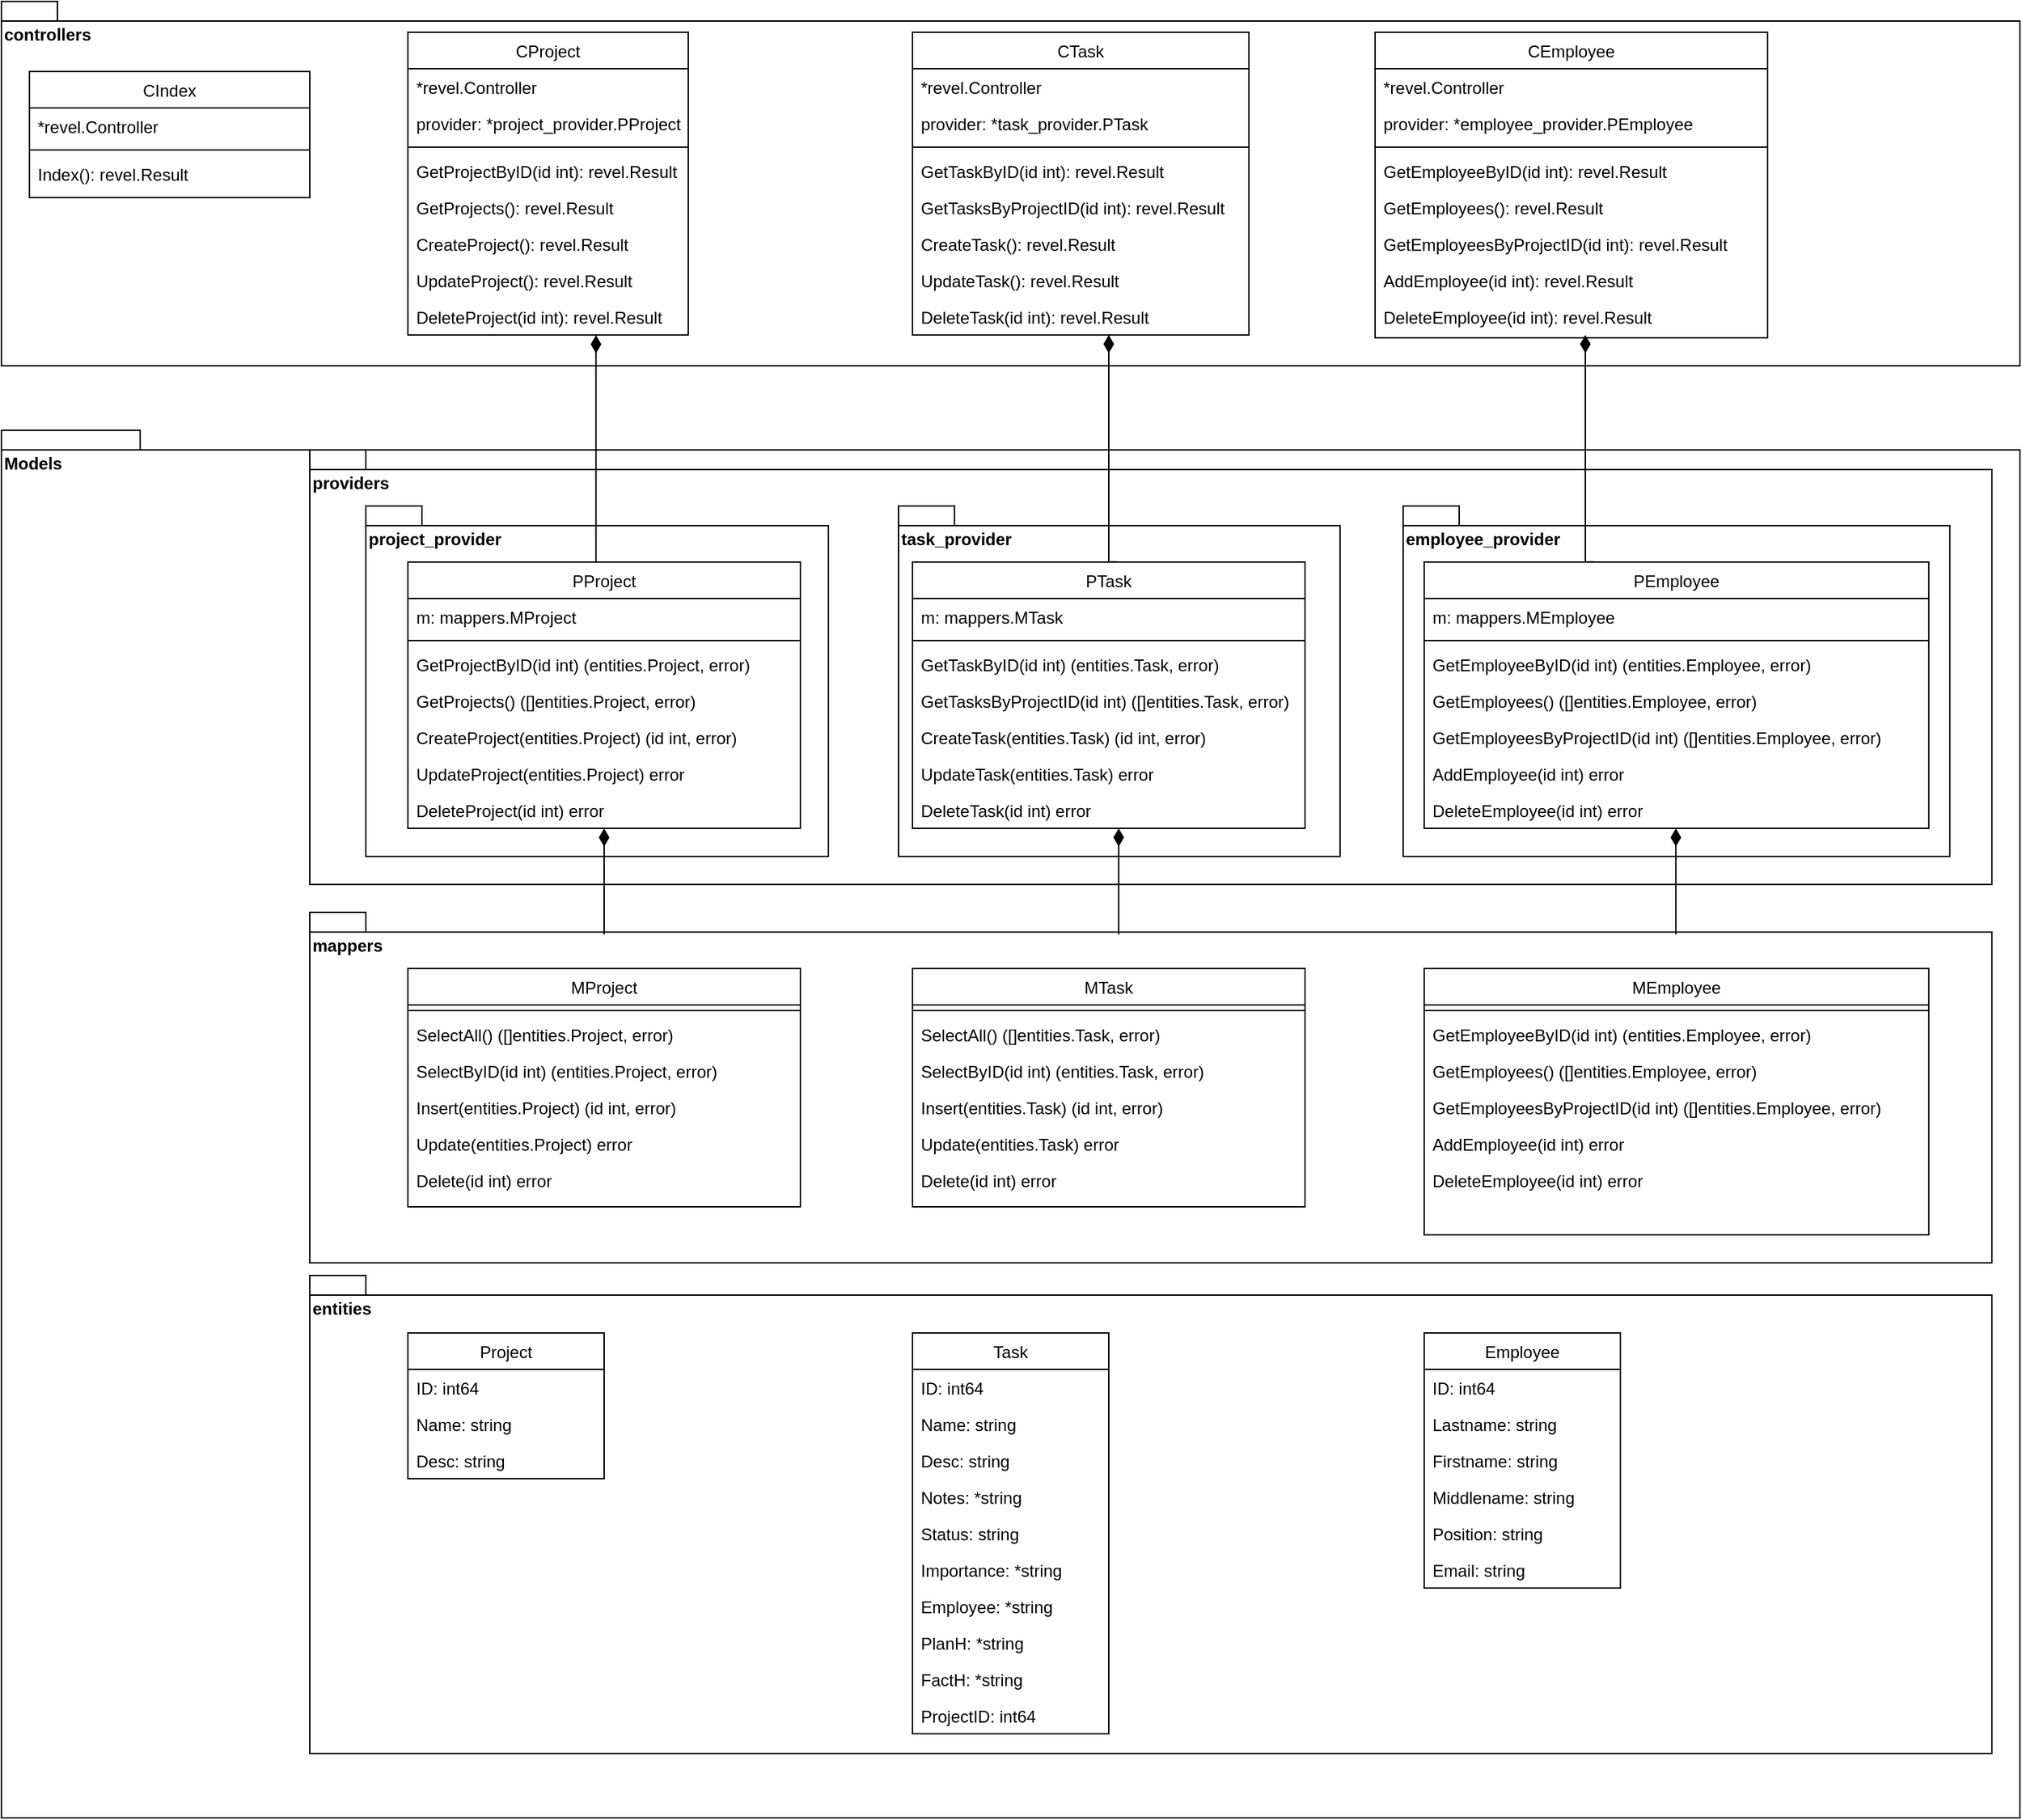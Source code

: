 <mxfile version="13.8.0" type="device"><diagram id="C5RBs43oDa-KdzZeNtuy" name="Page-1"><mxGraphModel dx="868" dy="433" grid="1" gridSize="10" guides="1" tooltips="1" connect="1" arrows="1" fold="1" page="1" pageScale="1" pageWidth="827" pageHeight="1169" math="0" shadow="0"><root><mxCell id="WIyWlLk6GJQsqaUBKTNV-0"/><mxCell id="WIyWlLk6GJQsqaUBKTNV-1" parent="WIyWlLk6GJQsqaUBKTNV-0"/><mxCell id="alrJa0wU3zKXJ4QqrcbM-101" value="&lt;span&gt;controllers&lt;/span&gt;" style="shape=folder;fontStyle=1;spacingTop=10;tabWidth=40;tabHeight=14;tabPosition=left;html=1;shadow=0;glass=0;fillColor=none;align=left;verticalAlign=top;" vertex="1" parent="WIyWlLk6GJQsqaUBKTNV-1"><mxGeometry x="20" y="10" width="1440" height="260" as="geometry"/></mxCell><mxCell id="alrJa0wU3zKXJ4QqrcbM-98" value="&lt;span&gt;employee_provider&lt;/span&gt;" style="shape=folder;fontStyle=1;spacingTop=10;tabWidth=40;tabHeight=14;tabPosition=left;html=1;shadow=0;glass=0;fillColor=none;align=left;verticalAlign=top;" vertex="1" parent="WIyWlLk6GJQsqaUBKTNV-1"><mxGeometry x="1020" y="370" width="390" height="250" as="geometry"/></mxCell><mxCell id="alrJa0wU3zKXJ4QqrcbM-19" value="CTask" style="swimlane;fontStyle=0;align=center;verticalAlign=top;childLayout=stackLayout;horizontal=1;startSize=26;horizontalStack=0;resizeParent=1;resizeLast=0;collapsible=1;marginBottom=0;rounded=0;shadow=0;strokeWidth=1;" vertex="1" parent="WIyWlLk6GJQsqaUBKTNV-1"><mxGeometry x="670" y="32" width="240" height="216" as="geometry"><mxRectangle x="230" y="140" width="160" height="26" as="alternateBounds"/></mxGeometry></mxCell><mxCell id="alrJa0wU3zKXJ4QqrcbM-20" value="*revel.Controller" style="text;strokeColor=none;fillColor=none;align=left;verticalAlign=top;spacingLeft=4;spacingRight=4;overflow=hidden;rotatable=0;points=[[0,0.5],[1,0.5]];portConstraint=eastwest;" vertex="1" parent="alrJa0wU3zKXJ4QqrcbM-19"><mxGeometry y="26" width="240" height="26" as="geometry"/></mxCell><mxCell id="alrJa0wU3zKXJ4QqrcbM-21" value="provider: *task_provider.PTask" style="text;strokeColor=none;fillColor=none;align=left;verticalAlign=top;spacingLeft=4;spacingRight=4;overflow=hidden;rotatable=0;points=[[0,0.5],[1,0.5]];portConstraint=eastwest;" vertex="1" parent="alrJa0wU3zKXJ4QqrcbM-19"><mxGeometry y="52" width="240" height="26" as="geometry"/></mxCell><mxCell id="alrJa0wU3zKXJ4QqrcbM-22" value="" style="line;html=1;strokeWidth=1;align=left;verticalAlign=middle;spacingTop=-1;spacingLeft=3;spacingRight=3;rotatable=0;labelPosition=right;points=[];portConstraint=eastwest;" vertex="1" parent="alrJa0wU3zKXJ4QqrcbM-19"><mxGeometry y="78" width="240" height="8" as="geometry"/></mxCell><mxCell id="alrJa0wU3zKXJ4QqrcbM-23" value="GetTaskByID(id int): revel.Result" style="text;strokeColor=none;fillColor=none;align=left;verticalAlign=top;spacingLeft=4;spacingRight=4;overflow=hidden;rotatable=0;points=[[0,0.5],[1,0.5]];portConstraint=eastwest;" vertex="1" parent="alrJa0wU3zKXJ4QqrcbM-19"><mxGeometry y="86" width="240" height="26" as="geometry"/></mxCell><mxCell id="alrJa0wU3zKXJ4QqrcbM-24" value="GetTasksByProjectID(id int): revel.Result" style="text;strokeColor=none;fillColor=none;align=left;verticalAlign=top;spacingLeft=4;spacingRight=4;overflow=hidden;rotatable=0;points=[[0,0.5],[1,0.5]];portConstraint=eastwest;" vertex="1" parent="alrJa0wU3zKXJ4QqrcbM-19"><mxGeometry y="112" width="240" height="26" as="geometry"/></mxCell><mxCell id="alrJa0wU3zKXJ4QqrcbM-25" value="CreateTask(): revel.Result" style="text;strokeColor=none;fillColor=none;align=left;verticalAlign=top;spacingLeft=4;spacingRight=4;overflow=hidden;rotatable=0;points=[[0,0.5],[1,0.5]];portConstraint=eastwest;" vertex="1" parent="alrJa0wU3zKXJ4QqrcbM-19"><mxGeometry y="138" width="240" height="26" as="geometry"/></mxCell><mxCell id="alrJa0wU3zKXJ4QqrcbM-26" value="UpdateTask(): revel.Result" style="text;strokeColor=none;fillColor=none;align=left;verticalAlign=top;spacingLeft=4;spacingRight=4;overflow=hidden;rotatable=0;points=[[0,0.5],[1,0.5]];portConstraint=eastwest;" vertex="1" parent="alrJa0wU3zKXJ4QqrcbM-19"><mxGeometry y="164" width="240" height="26" as="geometry"/></mxCell><mxCell id="alrJa0wU3zKXJ4QqrcbM-27" value="DeleteTask(id int): revel.Result" style="text;strokeColor=none;fillColor=none;align=left;verticalAlign=top;spacingLeft=4;spacingRight=4;overflow=hidden;rotatable=0;points=[[0,0.5],[1,0.5]];portConstraint=eastwest;" vertex="1" parent="alrJa0wU3zKXJ4QqrcbM-19"><mxGeometry y="190" width="240" height="26" as="geometry"/></mxCell><mxCell id="alrJa0wU3zKXJ4QqrcbM-28" value="CEmployee" style="swimlane;fontStyle=0;align=center;verticalAlign=top;childLayout=stackLayout;horizontal=1;startSize=26;horizontalStack=0;resizeParent=1;resizeLast=0;collapsible=1;marginBottom=0;rounded=0;shadow=0;strokeWidth=1;" vertex="1" parent="WIyWlLk6GJQsqaUBKTNV-1"><mxGeometry x="1000" y="32" width="280" height="218" as="geometry"><mxRectangle x="230" y="140" width="160" height="26" as="alternateBounds"/></mxGeometry></mxCell><mxCell id="alrJa0wU3zKXJ4QqrcbM-29" value="*revel.Controller" style="text;strokeColor=none;fillColor=none;align=left;verticalAlign=top;spacingLeft=4;spacingRight=4;overflow=hidden;rotatable=0;points=[[0,0.5],[1,0.5]];portConstraint=eastwest;" vertex="1" parent="alrJa0wU3zKXJ4QqrcbM-28"><mxGeometry y="26" width="280" height="26" as="geometry"/></mxCell><mxCell id="alrJa0wU3zKXJ4QqrcbM-30" value="provider: *employee_provider.PEmployee" style="text;strokeColor=none;fillColor=none;align=left;verticalAlign=top;spacingLeft=4;spacingRight=4;overflow=hidden;rotatable=0;points=[[0,0.5],[1,0.5]];portConstraint=eastwest;" vertex="1" parent="alrJa0wU3zKXJ4QqrcbM-28"><mxGeometry y="52" width="280" height="26" as="geometry"/></mxCell><mxCell id="alrJa0wU3zKXJ4QqrcbM-31" value="" style="line;html=1;strokeWidth=1;align=left;verticalAlign=middle;spacingTop=-1;spacingLeft=3;spacingRight=3;rotatable=0;labelPosition=right;points=[];portConstraint=eastwest;" vertex="1" parent="alrJa0wU3zKXJ4QqrcbM-28"><mxGeometry y="78" width="280" height="8" as="geometry"/></mxCell><mxCell id="alrJa0wU3zKXJ4QqrcbM-32" value="GetEmployeeByID(id int): revel.Result" style="text;strokeColor=none;fillColor=none;align=left;verticalAlign=top;spacingLeft=4;spacingRight=4;overflow=hidden;rotatable=0;points=[[0,0.5],[1,0.5]];portConstraint=eastwest;" vertex="1" parent="alrJa0wU3zKXJ4QqrcbM-28"><mxGeometry y="86" width="280" height="26" as="geometry"/></mxCell><mxCell id="alrJa0wU3zKXJ4QqrcbM-38" value="GetEmployees(): revel.Result" style="text;strokeColor=none;fillColor=none;align=left;verticalAlign=top;spacingLeft=4;spacingRight=4;overflow=hidden;rotatable=0;points=[[0,0.5],[1,0.5]];portConstraint=eastwest;" vertex="1" parent="alrJa0wU3zKXJ4QqrcbM-28"><mxGeometry y="112" width="280" height="26" as="geometry"/></mxCell><mxCell id="alrJa0wU3zKXJ4QqrcbM-33" value="GetEmployeesByProjectID(id int): revel.Result" style="text;strokeColor=none;fillColor=none;align=left;verticalAlign=top;spacingLeft=4;spacingRight=4;overflow=hidden;rotatable=0;points=[[0,0.5],[1,0.5]];portConstraint=eastwest;" vertex="1" parent="alrJa0wU3zKXJ4QqrcbM-28"><mxGeometry y="138" width="280" height="26" as="geometry"/></mxCell><mxCell id="alrJa0wU3zKXJ4QqrcbM-34" value="AddEmployee(id int): revel.Result" style="text;strokeColor=none;fillColor=none;align=left;verticalAlign=top;spacingLeft=4;spacingRight=4;overflow=hidden;rotatable=0;points=[[0,0.5],[1,0.5]];portConstraint=eastwest;" vertex="1" parent="alrJa0wU3zKXJ4QqrcbM-28"><mxGeometry y="164" width="280" height="26" as="geometry"/></mxCell><mxCell id="alrJa0wU3zKXJ4QqrcbM-36" value="DeleteEmployee(id int): revel.Result" style="text;strokeColor=none;fillColor=none;align=left;verticalAlign=top;spacingLeft=4;spacingRight=4;overflow=hidden;rotatable=0;points=[[0,0.5],[1,0.5]];portConstraint=eastwest;" vertex="1" parent="alrJa0wU3zKXJ4QqrcbM-28"><mxGeometry y="190" width="280" height="26" as="geometry"/></mxCell><mxCell id="alrJa0wU3zKXJ4QqrcbM-97" value="&lt;span&gt;project_provider&lt;/span&gt;" style="shape=folder;fontStyle=1;spacingTop=10;tabWidth=40;tabHeight=14;tabPosition=left;html=1;shadow=0;glass=0;fillColor=none;align=left;verticalAlign=top;" vertex="1" parent="WIyWlLk6GJQsqaUBKTNV-1"><mxGeometry x="280" y="370" width="330" height="250" as="geometry"/></mxCell><mxCell id="alrJa0wU3zKXJ4QqrcbM-106" value="&lt;span&gt;providers&lt;/span&gt;" style="shape=folder;fontStyle=1;spacingTop=10;tabWidth=40;tabHeight=14;tabPosition=left;html=1;shadow=0;glass=0;fillColor=none;align=left;verticalAlign=top;" vertex="1" parent="WIyWlLk6GJQsqaUBKTNV-1"><mxGeometry x="240" y="330" width="1200" height="310" as="geometry"/></mxCell><mxCell id="alrJa0wU3zKXJ4QqrcbM-104" value="Models" style="shape=folder;fontStyle=1;spacingTop=10;tabWidth=40;tabHeight=14;tabPosition=left;html=1;shadow=0;glass=0;fillColor=none;align=left;verticalAlign=top;" vertex="1" parent="WIyWlLk6GJQsqaUBKTNV-1"><mxGeometry x="20" y="316" width="1440" height="990" as="geometry"/></mxCell><mxCell id="alrJa0wU3zKXJ4QqrcbM-102" value="&lt;span&gt;mappers&lt;/span&gt;" style="shape=folder;fontStyle=1;spacingTop=10;tabWidth=40;tabHeight=14;tabPosition=left;html=1;shadow=0;glass=0;fillColor=none;align=left;verticalAlign=top;" vertex="1" parent="WIyWlLk6GJQsqaUBKTNV-1"><mxGeometry x="240" y="660" width="1200" height="250" as="geometry"/></mxCell><mxCell id="alrJa0wU3zKXJ4QqrcbM-9" value="CProject" style="swimlane;fontStyle=0;align=center;verticalAlign=top;childLayout=stackLayout;horizontal=1;startSize=26;horizontalStack=0;resizeParent=1;resizeLast=0;collapsible=1;marginBottom=0;rounded=0;shadow=0;strokeWidth=1;" vertex="1" parent="WIyWlLk6GJQsqaUBKTNV-1"><mxGeometry x="310" y="32" width="200" height="216" as="geometry"><mxRectangle x="230" y="140" width="160" height="26" as="alternateBounds"/></mxGeometry></mxCell><mxCell id="alrJa0wU3zKXJ4QqrcbM-16" value="*revel.Controller" style="text;strokeColor=none;fillColor=none;align=left;verticalAlign=top;spacingLeft=4;spacingRight=4;overflow=hidden;rotatable=0;points=[[0,0.5],[1,0.5]];portConstraint=eastwest;" vertex="1" parent="alrJa0wU3zKXJ4QqrcbM-9"><mxGeometry y="26" width="200" height="26" as="geometry"/></mxCell><mxCell id="alrJa0wU3zKXJ4QqrcbM-11" value="provider: *project_provider.PProject" style="text;strokeColor=none;fillColor=none;align=left;verticalAlign=top;spacingLeft=4;spacingRight=4;overflow=hidden;rotatable=0;points=[[0,0.5],[1,0.5]];portConstraint=eastwest;" vertex="1" parent="alrJa0wU3zKXJ4QqrcbM-9"><mxGeometry y="52" width="200" height="26" as="geometry"/></mxCell><mxCell id="alrJa0wU3zKXJ4QqrcbM-12" value="" style="line;html=1;strokeWidth=1;align=left;verticalAlign=middle;spacingTop=-1;spacingLeft=3;spacingRight=3;rotatable=0;labelPosition=right;points=[];portConstraint=eastwest;" vertex="1" parent="alrJa0wU3zKXJ4QqrcbM-9"><mxGeometry y="78" width="200" height="8" as="geometry"/></mxCell><mxCell id="alrJa0wU3zKXJ4QqrcbM-13" value="GetProjectByID(id int): revel.Result" style="text;strokeColor=none;fillColor=none;align=left;verticalAlign=top;spacingLeft=4;spacingRight=4;overflow=hidden;rotatable=0;points=[[0,0.5],[1,0.5]];portConstraint=eastwest;" vertex="1" parent="alrJa0wU3zKXJ4QqrcbM-9"><mxGeometry y="86" width="200" height="26" as="geometry"/></mxCell><mxCell id="alrJa0wU3zKXJ4QqrcbM-14" value="GetProjects(): revel.Result" style="text;strokeColor=none;fillColor=none;align=left;verticalAlign=top;spacingLeft=4;spacingRight=4;overflow=hidden;rotatable=0;points=[[0,0.5],[1,0.5]];portConstraint=eastwest;" vertex="1" parent="alrJa0wU3zKXJ4QqrcbM-9"><mxGeometry y="112" width="200" height="26" as="geometry"/></mxCell><mxCell id="alrJa0wU3zKXJ4QqrcbM-15" value="CreateProject(): revel.Result" style="text;strokeColor=none;fillColor=none;align=left;verticalAlign=top;spacingLeft=4;spacingRight=4;overflow=hidden;rotatable=0;points=[[0,0.5],[1,0.5]];portConstraint=eastwest;" vertex="1" parent="alrJa0wU3zKXJ4QqrcbM-9"><mxGeometry y="138" width="200" height="26" as="geometry"/></mxCell><mxCell id="alrJa0wU3zKXJ4QqrcbM-17" value="UpdateProject(): revel.Result" style="text;strokeColor=none;fillColor=none;align=left;verticalAlign=top;spacingLeft=4;spacingRight=4;overflow=hidden;rotatable=0;points=[[0,0.5],[1,0.5]];portConstraint=eastwest;" vertex="1" parent="alrJa0wU3zKXJ4QqrcbM-9"><mxGeometry y="164" width="200" height="26" as="geometry"/></mxCell><mxCell id="alrJa0wU3zKXJ4QqrcbM-18" value="DeleteProject(id int): revel.Result" style="text;strokeColor=none;fillColor=none;align=left;verticalAlign=top;spacingLeft=4;spacingRight=4;overflow=hidden;rotatable=0;points=[[0,0.5],[1,0.5]];portConstraint=eastwest;" vertex="1" parent="alrJa0wU3zKXJ4QqrcbM-9"><mxGeometry y="190" width="200" height="26" as="geometry"/></mxCell><mxCell id="alrJa0wU3zKXJ4QqrcbM-2" value="CIndex" style="swimlane;fontStyle=0;align=center;verticalAlign=top;childLayout=stackLayout;horizontal=1;startSize=26;horizontalStack=0;resizeParent=1;resizeLast=0;collapsible=1;marginBottom=0;rounded=0;shadow=0;strokeWidth=1;" vertex="1" parent="WIyWlLk6GJQsqaUBKTNV-1"><mxGeometry x="40" y="60" width="200" height="90" as="geometry"><mxRectangle x="230" y="140" width="160" height="26" as="alternateBounds"/></mxGeometry></mxCell><mxCell id="alrJa0wU3zKXJ4QqrcbM-3" value="*revel.Controller" style="text;strokeColor=none;fillColor=none;align=left;verticalAlign=top;spacingLeft=4;spacingRight=4;overflow=hidden;rotatable=0;points=[[0,0.5],[1,0.5]];portConstraint=eastwest;" vertex="1" parent="alrJa0wU3zKXJ4QqrcbM-2"><mxGeometry y="26" width="200" height="26" as="geometry"/></mxCell><mxCell id="alrJa0wU3zKXJ4QqrcbM-5" value="" style="line;html=1;strokeWidth=1;align=left;verticalAlign=middle;spacingTop=-1;spacingLeft=3;spacingRight=3;rotatable=0;labelPosition=right;points=[];portConstraint=eastwest;" vertex="1" parent="alrJa0wU3zKXJ4QqrcbM-2"><mxGeometry y="52" width="200" height="8" as="geometry"/></mxCell><mxCell id="alrJa0wU3zKXJ4QqrcbM-6" value="Index(): revel.Result" style="text;strokeColor=none;fillColor=none;align=left;verticalAlign=top;spacingLeft=4;spacingRight=4;overflow=hidden;rotatable=0;points=[[0,0.5],[1,0.5]];portConstraint=eastwest;" vertex="1" parent="alrJa0wU3zKXJ4QqrcbM-2"><mxGeometry y="60" width="200" height="26" as="geometry"/></mxCell><mxCell id="alrJa0wU3zKXJ4QqrcbM-118" style="edgeStyle=orthogonalEdgeStyle;rounded=0;orthogonalLoop=1;jettySize=auto;html=1;exitX=0.5;exitY=0;exitDx=0;exitDy=0;entryX=0.671;entryY=1.005;entryDx=0;entryDy=0;entryPerimeter=0;endArrow=diamondThin;endFill=1;endSize=10;" edge="1" parent="WIyWlLk6GJQsqaUBKTNV-1" source="alrJa0wU3zKXJ4QqrcbM-39" target="alrJa0wU3zKXJ4QqrcbM-18"><mxGeometry relative="1" as="geometry"><Array as="points"><mxPoint x="444" y="410"/></Array></mxGeometry></mxCell><mxCell id="alrJa0wU3zKXJ4QqrcbM-39" value="PProject" style="swimlane;fontStyle=0;align=center;verticalAlign=top;childLayout=stackLayout;horizontal=1;startSize=26;horizontalStack=0;resizeParent=1;resizeLast=0;collapsible=1;marginBottom=0;rounded=0;shadow=0;strokeWidth=1;" vertex="1" parent="WIyWlLk6GJQsqaUBKTNV-1"><mxGeometry x="310" y="410" width="280" height="190" as="geometry"><mxRectangle x="230" y="140" width="160" height="26" as="alternateBounds"/></mxGeometry></mxCell><mxCell id="alrJa0wU3zKXJ4QqrcbM-41" value="m: mappers.MProject" style="text;strokeColor=none;fillColor=none;align=left;verticalAlign=top;spacingLeft=4;spacingRight=4;overflow=hidden;rotatable=0;points=[[0,0.5],[1,0.5]];portConstraint=eastwest;" vertex="1" parent="alrJa0wU3zKXJ4QqrcbM-39"><mxGeometry y="26" width="280" height="26" as="geometry"/></mxCell><mxCell id="alrJa0wU3zKXJ4QqrcbM-42" value="" style="line;html=1;strokeWidth=1;align=left;verticalAlign=middle;spacingTop=-1;spacingLeft=3;spacingRight=3;rotatable=0;labelPosition=right;points=[];portConstraint=eastwest;" vertex="1" parent="alrJa0wU3zKXJ4QqrcbM-39"><mxGeometry y="52" width="280" height="8" as="geometry"/></mxCell><mxCell id="alrJa0wU3zKXJ4QqrcbM-43" value="GetProjectByID(id int) (entities.Project, error)" style="text;strokeColor=none;fillColor=none;align=left;verticalAlign=top;spacingLeft=4;spacingRight=4;overflow=hidden;rotatable=0;points=[[0,0.5],[1,0.5]];portConstraint=eastwest;" vertex="1" parent="alrJa0wU3zKXJ4QqrcbM-39"><mxGeometry y="60" width="280" height="26" as="geometry"/></mxCell><mxCell id="alrJa0wU3zKXJ4QqrcbM-44" value="GetProjects() ([]entities.Project, error)" style="text;strokeColor=none;fillColor=none;align=left;verticalAlign=top;spacingLeft=4;spacingRight=4;overflow=hidden;rotatable=0;points=[[0,0.5],[1,0.5]];portConstraint=eastwest;" vertex="1" parent="alrJa0wU3zKXJ4QqrcbM-39"><mxGeometry y="86" width="280" height="26" as="geometry"/></mxCell><mxCell id="alrJa0wU3zKXJ4QqrcbM-45" value="CreateProject(entities.Project) (id int, error)" style="text;strokeColor=none;fillColor=none;align=left;verticalAlign=top;spacingLeft=4;spacingRight=4;overflow=hidden;rotatable=0;points=[[0,0.5],[1,0.5]];portConstraint=eastwest;" vertex="1" parent="alrJa0wU3zKXJ4QqrcbM-39"><mxGeometry y="112" width="280" height="26" as="geometry"/></mxCell><mxCell id="alrJa0wU3zKXJ4QqrcbM-46" value="UpdateProject(entities.Project) error" style="text;strokeColor=none;fillColor=none;align=left;verticalAlign=top;spacingLeft=4;spacingRight=4;overflow=hidden;rotatable=0;points=[[0,0.5],[1,0.5]];portConstraint=eastwest;" vertex="1" parent="alrJa0wU3zKXJ4QqrcbM-39"><mxGeometry y="138" width="280" height="26" as="geometry"/></mxCell><mxCell id="alrJa0wU3zKXJ4QqrcbM-47" value="DeleteProject(id int) error" style="text;strokeColor=none;fillColor=none;align=left;verticalAlign=top;spacingLeft=4;spacingRight=4;overflow=hidden;rotatable=0;points=[[0,0.5],[1,0.5]];portConstraint=eastwest;" vertex="1" parent="alrJa0wU3zKXJ4QqrcbM-39"><mxGeometry y="164" width="280" height="26" as="geometry"/></mxCell><mxCell id="alrJa0wU3zKXJ4QqrcbM-48" value="PTask" style="swimlane;fontStyle=0;align=center;verticalAlign=top;childLayout=stackLayout;horizontal=1;startSize=26;horizontalStack=0;resizeParent=1;resizeLast=0;collapsible=1;marginBottom=0;rounded=0;shadow=0;strokeWidth=1;" vertex="1" parent="WIyWlLk6GJQsqaUBKTNV-1"><mxGeometry x="670" y="410" width="280" height="190" as="geometry"><mxRectangle x="230" y="140" width="160" height="26" as="alternateBounds"/></mxGeometry></mxCell><mxCell id="alrJa0wU3zKXJ4QqrcbM-49" value="m: mappers.MTask" style="text;strokeColor=none;fillColor=none;align=left;verticalAlign=top;spacingLeft=4;spacingRight=4;overflow=hidden;rotatable=0;points=[[0,0.5],[1,0.5]];portConstraint=eastwest;" vertex="1" parent="alrJa0wU3zKXJ4QqrcbM-48"><mxGeometry y="26" width="280" height="26" as="geometry"/></mxCell><mxCell id="alrJa0wU3zKXJ4QqrcbM-50" value="" style="line;html=1;strokeWidth=1;align=left;verticalAlign=middle;spacingTop=-1;spacingLeft=3;spacingRight=3;rotatable=0;labelPosition=right;points=[];portConstraint=eastwest;" vertex="1" parent="alrJa0wU3zKXJ4QqrcbM-48"><mxGeometry y="52" width="280" height="8" as="geometry"/></mxCell><mxCell id="alrJa0wU3zKXJ4QqrcbM-51" value="GetTaskByID(id int) (entities.Task, error)" style="text;strokeColor=none;fillColor=none;align=left;verticalAlign=top;spacingLeft=4;spacingRight=4;overflow=hidden;rotatable=0;points=[[0,0.5],[1,0.5]];portConstraint=eastwest;" vertex="1" parent="alrJa0wU3zKXJ4QqrcbM-48"><mxGeometry y="60" width="280" height="26" as="geometry"/></mxCell><mxCell id="alrJa0wU3zKXJ4QqrcbM-52" value="GetTasksByProjectID(id int) ([]entities.Task, error)" style="text;strokeColor=none;fillColor=none;align=left;verticalAlign=top;spacingLeft=4;spacingRight=4;overflow=hidden;rotatable=0;points=[[0,0.5],[1,0.5]];portConstraint=eastwest;" vertex="1" parent="alrJa0wU3zKXJ4QqrcbM-48"><mxGeometry y="86" width="280" height="26" as="geometry"/></mxCell><mxCell id="alrJa0wU3zKXJ4QqrcbM-53" value="CreateTask(entities.Task) (id int, error)" style="text;strokeColor=none;fillColor=none;align=left;verticalAlign=top;spacingLeft=4;spacingRight=4;overflow=hidden;rotatable=0;points=[[0,0.5],[1,0.5]];portConstraint=eastwest;" vertex="1" parent="alrJa0wU3zKXJ4QqrcbM-48"><mxGeometry y="112" width="280" height="26" as="geometry"/></mxCell><mxCell id="alrJa0wU3zKXJ4QqrcbM-54" value="UpdateTask(entities.Task) error" style="text;strokeColor=none;fillColor=none;align=left;verticalAlign=top;spacingLeft=4;spacingRight=4;overflow=hidden;rotatable=0;points=[[0,0.5],[1,0.5]];portConstraint=eastwest;" vertex="1" parent="alrJa0wU3zKXJ4QqrcbM-48"><mxGeometry y="138" width="280" height="26" as="geometry"/></mxCell><mxCell id="alrJa0wU3zKXJ4QqrcbM-55" value="DeleteTask(id int) error" style="text;strokeColor=none;fillColor=none;align=left;verticalAlign=top;spacingLeft=4;spacingRight=4;overflow=hidden;rotatable=0;points=[[0,0.5],[1,0.5]];portConstraint=eastwest;" vertex="1" parent="alrJa0wU3zKXJ4QqrcbM-48"><mxGeometry y="164" width="280" height="26" as="geometry"/></mxCell><mxCell id="alrJa0wU3zKXJ4QqrcbM-100" value="&lt;span&gt;task_provider&lt;/span&gt;" style="shape=folder;fontStyle=1;spacingTop=10;tabWidth=40;tabHeight=14;tabPosition=left;html=1;shadow=0;glass=0;fillColor=none;align=left;verticalAlign=top;" vertex="1" parent="WIyWlLk6GJQsqaUBKTNV-1"><mxGeometry x="660" y="370" width="315" height="250" as="geometry"/></mxCell><mxCell id="alrJa0wU3zKXJ4QqrcbM-56" value="PEmployee" style="swimlane;fontStyle=0;align=center;verticalAlign=top;childLayout=stackLayout;horizontal=1;startSize=26;horizontalStack=0;resizeParent=1;resizeLast=0;collapsible=1;marginBottom=0;rounded=0;shadow=0;strokeWidth=1;" vertex="1" parent="WIyWlLk6GJQsqaUBKTNV-1"><mxGeometry x="1035" y="410" width="360" height="190" as="geometry"><mxRectangle x="230" y="140" width="160" height="26" as="alternateBounds"/></mxGeometry></mxCell><mxCell id="alrJa0wU3zKXJ4QqrcbM-57" value="m: mappers.MEmployee" style="text;strokeColor=none;fillColor=none;align=left;verticalAlign=top;spacingLeft=4;spacingRight=4;overflow=hidden;rotatable=0;points=[[0,0.5],[1,0.5]];portConstraint=eastwest;" vertex="1" parent="alrJa0wU3zKXJ4QqrcbM-56"><mxGeometry y="26" width="360" height="26" as="geometry"/></mxCell><mxCell id="alrJa0wU3zKXJ4QqrcbM-58" value="" style="line;html=1;strokeWidth=1;align=left;verticalAlign=middle;spacingTop=-1;spacingLeft=3;spacingRight=3;rotatable=0;labelPosition=right;points=[];portConstraint=eastwest;" vertex="1" parent="alrJa0wU3zKXJ4QqrcbM-56"><mxGeometry y="52" width="360" height="8" as="geometry"/></mxCell><mxCell id="alrJa0wU3zKXJ4QqrcbM-59" value="GetEmployeeByID(id int) (entities.Employee, error)" style="text;strokeColor=none;fillColor=none;align=left;verticalAlign=top;spacingLeft=4;spacingRight=4;overflow=hidden;rotatable=0;points=[[0,0.5],[1,0.5]];portConstraint=eastwest;" vertex="1" parent="alrJa0wU3zKXJ4QqrcbM-56"><mxGeometry y="60" width="360" height="26" as="geometry"/></mxCell><mxCell id="alrJa0wU3zKXJ4QqrcbM-64" value="GetEmployees() ([]entities.Employee, error)" style="text;strokeColor=none;fillColor=none;align=left;verticalAlign=top;spacingLeft=4;spacingRight=4;overflow=hidden;rotatable=0;points=[[0,0.5],[1,0.5]];portConstraint=eastwest;" vertex="1" parent="alrJa0wU3zKXJ4QqrcbM-56"><mxGeometry y="86" width="360" height="26" as="geometry"/></mxCell><mxCell id="alrJa0wU3zKXJ4QqrcbM-60" value="GetEmployeesByProjectID(id int) ([]entities.Employee, error)" style="text;strokeColor=none;fillColor=none;align=left;verticalAlign=top;spacingLeft=4;spacingRight=4;overflow=hidden;rotatable=0;points=[[0,0.5],[1,0.5]];portConstraint=eastwest;" vertex="1" parent="alrJa0wU3zKXJ4QqrcbM-56"><mxGeometry y="112" width="360" height="26" as="geometry"/></mxCell><mxCell id="alrJa0wU3zKXJ4QqrcbM-62" value="AddEmployee(id int) error" style="text;strokeColor=none;fillColor=none;align=left;verticalAlign=top;spacingLeft=4;spacingRight=4;overflow=hidden;rotatable=0;points=[[0,0.5],[1,0.5]];portConstraint=eastwest;" vertex="1" parent="alrJa0wU3zKXJ4QqrcbM-56"><mxGeometry y="138" width="360" height="26" as="geometry"/></mxCell><mxCell id="alrJa0wU3zKXJ4QqrcbM-63" value="DeleteEmployee(id int) error" style="text;strokeColor=none;fillColor=none;align=left;verticalAlign=top;spacingLeft=4;spacingRight=4;overflow=hidden;rotatable=0;points=[[0,0.5],[1,0.5]];portConstraint=eastwest;" vertex="1" parent="alrJa0wU3zKXJ4QqrcbM-56"><mxGeometry y="164" width="360" height="26" as="geometry"/></mxCell><mxCell id="alrJa0wU3zKXJ4QqrcbM-103" value="&lt;span&gt;entities&lt;/span&gt;" style="shape=folder;fontStyle=1;spacingTop=10;tabWidth=40;tabHeight=14;tabPosition=left;html=1;shadow=0;glass=0;fillColor=none;align=left;verticalAlign=top;" vertex="1" parent="WIyWlLk6GJQsqaUBKTNV-1"><mxGeometry x="240" y="919" width="1200" height="341" as="geometry"/></mxCell><mxCell id="alrJa0wU3zKXJ4QqrcbM-87" value="MEmployee" style="swimlane;fontStyle=0;align=center;verticalAlign=top;childLayout=stackLayout;horizontal=1;startSize=26;horizontalStack=0;resizeParent=1;resizeLast=0;collapsible=1;marginBottom=0;rounded=0;shadow=0;strokeWidth=1;" vertex="1" parent="WIyWlLk6GJQsqaUBKTNV-1"><mxGeometry x="1035" y="700" width="360" height="190" as="geometry"><mxRectangle x="230" y="140" width="160" height="26" as="alternateBounds"/></mxGeometry></mxCell><mxCell id="alrJa0wU3zKXJ4QqrcbM-89" value="" style="line;html=1;strokeWidth=1;align=left;verticalAlign=middle;spacingTop=-1;spacingLeft=3;spacingRight=3;rotatable=0;labelPosition=right;points=[];portConstraint=eastwest;" vertex="1" parent="alrJa0wU3zKXJ4QqrcbM-87"><mxGeometry y="26" width="360" height="8" as="geometry"/></mxCell><mxCell id="alrJa0wU3zKXJ4QqrcbM-90" value="GetEmployeeByID(id int) (entities.Employee, error)" style="text;strokeColor=none;fillColor=none;align=left;verticalAlign=top;spacingLeft=4;spacingRight=4;overflow=hidden;rotatable=0;points=[[0,0.5],[1,0.5]];portConstraint=eastwest;" vertex="1" parent="alrJa0wU3zKXJ4QqrcbM-87"><mxGeometry y="34" width="360" height="26" as="geometry"/></mxCell><mxCell id="alrJa0wU3zKXJ4QqrcbM-91" value="GetEmployees() ([]entities.Employee, error)" style="text;strokeColor=none;fillColor=none;align=left;verticalAlign=top;spacingLeft=4;spacingRight=4;overflow=hidden;rotatable=0;points=[[0,0.5],[1,0.5]];portConstraint=eastwest;" vertex="1" parent="alrJa0wU3zKXJ4QqrcbM-87"><mxGeometry y="60" width="360" height="26" as="geometry"/></mxCell><mxCell id="alrJa0wU3zKXJ4QqrcbM-92" value="GetEmployeesByProjectID(id int) ([]entities.Employee, error)" style="text;strokeColor=none;fillColor=none;align=left;verticalAlign=top;spacingLeft=4;spacingRight=4;overflow=hidden;rotatable=0;points=[[0,0.5],[1,0.5]];portConstraint=eastwest;" vertex="1" parent="alrJa0wU3zKXJ4QqrcbM-87"><mxGeometry y="86" width="360" height="26" as="geometry"/></mxCell><mxCell id="alrJa0wU3zKXJ4QqrcbM-93" value="AddEmployee(id int) error" style="text;strokeColor=none;fillColor=none;align=left;verticalAlign=top;spacingLeft=4;spacingRight=4;overflow=hidden;rotatable=0;points=[[0,0.5],[1,0.5]];portConstraint=eastwest;" vertex="1" parent="alrJa0wU3zKXJ4QqrcbM-87"><mxGeometry y="112" width="360" height="26" as="geometry"/></mxCell><mxCell id="alrJa0wU3zKXJ4QqrcbM-94" value="DeleteEmployee(id int) error" style="text;strokeColor=none;fillColor=none;align=left;verticalAlign=top;spacingLeft=4;spacingRight=4;overflow=hidden;rotatable=0;points=[[0,0.5],[1,0.5]];portConstraint=eastwest;" vertex="1" parent="alrJa0wU3zKXJ4QqrcbM-87"><mxGeometry y="138" width="360" height="26" as="geometry"/></mxCell><mxCell id="alrJa0wU3zKXJ4QqrcbM-73" value="MTask" style="swimlane;fontStyle=0;align=center;verticalAlign=top;childLayout=stackLayout;horizontal=1;startSize=26;horizontalStack=0;resizeParent=1;resizeLast=0;collapsible=1;marginBottom=0;rounded=0;shadow=0;strokeWidth=1;" vertex="1" parent="WIyWlLk6GJQsqaUBKTNV-1"><mxGeometry x="670" y="700" width="280" height="170" as="geometry"><mxRectangle x="230" y="140" width="160" height="26" as="alternateBounds"/></mxGeometry></mxCell><mxCell id="alrJa0wU3zKXJ4QqrcbM-74" value="" style="line;html=1;strokeWidth=1;align=left;verticalAlign=middle;spacingTop=-1;spacingLeft=3;spacingRight=3;rotatable=0;labelPosition=right;points=[];portConstraint=eastwest;" vertex="1" parent="alrJa0wU3zKXJ4QqrcbM-73"><mxGeometry y="26" width="280" height="8" as="geometry"/></mxCell><mxCell id="alrJa0wU3zKXJ4QqrcbM-75" value="SelectAll() ([]entities.Task, error)" style="text;strokeColor=none;fillColor=none;align=left;verticalAlign=top;spacingLeft=4;spacingRight=4;overflow=hidden;rotatable=0;points=[[0,0.5],[1,0.5]];portConstraint=eastwest;" vertex="1" parent="alrJa0wU3zKXJ4QqrcbM-73"><mxGeometry y="34" width="280" height="26" as="geometry"/></mxCell><mxCell id="alrJa0wU3zKXJ4QqrcbM-76" value="SelectByID(id int) (entities.Task, error)" style="text;strokeColor=none;fillColor=none;align=left;verticalAlign=top;spacingLeft=4;spacingRight=4;overflow=hidden;rotatable=0;points=[[0,0.5],[1,0.5]];portConstraint=eastwest;" vertex="1" parent="alrJa0wU3zKXJ4QqrcbM-73"><mxGeometry y="60" width="280" height="26" as="geometry"/></mxCell><mxCell id="alrJa0wU3zKXJ4QqrcbM-77" value="Insert(entities.Task) (id int, error)" style="text;strokeColor=none;fillColor=none;align=left;verticalAlign=top;spacingLeft=4;spacingRight=4;overflow=hidden;rotatable=0;points=[[0,0.5],[1,0.5]];portConstraint=eastwest;" vertex="1" parent="alrJa0wU3zKXJ4QqrcbM-73"><mxGeometry y="86" width="280" height="26" as="geometry"/></mxCell><mxCell id="alrJa0wU3zKXJ4QqrcbM-78" value="Update(entities.Task) error" style="text;strokeColor=none;fillColor=none;align=left;verticalAlign=top;spacingLeft=4;spacingRight=4;overflow=hidden;rotatable=0;points=[[0,0.5],[1,0.5]];portConstraint=eastwest;" vertex="1" parent="alrJa0wU3zKXJ4QqrcbM-73"><mxGeometry y="112" width="280" height="26" as="geometry"/></mxCell><mxCell id="alrJa0wU3zKXJ4QqrcbM-79" value="Delete(id int) error" style="text;strokeColor=none;fillColor=none;align=left;verticalAlign=top;spacingLeft=4;spacingRight=4;overflow=hidden;rotatable=0;points=[[0,0.5],[1,0.5]];portConstraint=eastwest;" vertex="1" parent="alrJa0wU3zKXJ4QqrcbM-73"><mxGeometry y="138" width="280" height="26" as="geometry"/></mxCell><mxCell id="alrJa0wU3zKXJ4QqrcbM-113" style="edgeStyle=orthogonalEdgeStyle;rounded=0;orthogonalLoop=1;jettySize=auto;html=1;entryX=0.5;entryY=1;entryDx=0;entryDy=0;entryPerimeter=0;endArrow=diamondThin;endFill=1;exitX=0.175;exitY=0.063;exitDx=0;exitDy=0;exitPerimeter=0;endSize=10;" edge="1" parent="WIyWlLk6GJQsqaUBKTNV-1" source="alrJa0wU3zKXJ4QqrcbM-102" target="alrJa0wU3zKXJ4QqrcbM-47"><mxGeometry relative="1" as="geometry"><mxPoint x="450" y="670" as="sourcePoint"/></mxGeometry></mxCell><mxCell id="alrJa0wU3zKXJ4QqrcbM-65" value="MProject" style="swimlane;fontStyle=0;align=center;verticalAlign=top;childLayout=stackLayout;horizontal=1;startSize=26;horizontalStack=0;resizeParent=1;resizeLast=0;collapsible=1;marginBottom=0;rounded=0;shadow=0;strokeWidth=1;" vertex="1" parent="WIyWlLk6GJQsqaUBKTNV-1"><mxGeometry x="310" y="700" width="280" height="170" as="geometry"><mxRectangle x="230" y="140" width="160" height="26" as="alternateBounds"/></mxGeometry></mxCell><mxCell id="alrJa0wU3zKXJ4QqrcbM-67" value="" style="line;html=1;strokeWidth=1;align=left;verticalAlign=middle;spacingTop=-1;spacingLeft=3;spacingRight=3;rotatable=0;labelPosition=right;points=[];portConstraint=eastwest;" vertex="1" parent="alrJa0wU3zKXJ4QqrcbM-65"><mxGeometry y="26" width="280" height="8" as="geometry"/></mxCell><mxCell id="alrJa0wU3zKXJ4QqrcbM-69" value="SelectAll() ([]entities.Project, error)" style="text;strokeColor=none;fillColor=none;align=left;verticalAlign=top;spacingLeft=4;spacingRight=4;overflow=hidden;rotatable=0;points=[[0,0.5],[1,0.5]];portConstraint=eastwest;" vertex="1" parent="alrJa0wU3zKXJ4QqrcbM-65"><mxGeometry y="34" width="280" height="26" as="geometry"/></mxCell><mxCell id="alrJa0wU3zKXJ4QqrcbM-68" value="SelectByID(id int) (entities.Project, error)" style="text;strokeColor=none;fillColor=none;align=left;verticalAlign=top;spacingLeft=4;spacingRight=4;overflow=hidden;rotatable=0;points=[[0,0.5],[1,0.5]];portConstraint=eastwest;" vertex="1" parent="alrJa0wU3zKXJ4QqrcbM-65"><mxGeometry y="60" width="280" height="26" as="geometry"/></mxCell><mxCell id="alrJa0wU3zKXJ4QqrcbM-70" value="Insert(entities.Project) (id int, error)" style="text;strokeColor=none;fillColor=none;align=left;verticalAlign=top;spacingLeft=4;spacingRight=4;overflow=hidden;rotatable=0;points=[[0,0.5],[1,0.5]];portConstraint=eastwest;" vertex="1" parent="alrJa0wU3zKXJ4QqrcbM-65"><mxGeometry y="86" width="280" height="26" as="geometry"/></mxCell><mxCell id="alrJa0wU3zKXJ4QqrcbM-71" value="Update(entities.Project) error" style="text;strokeColor=none;fillColor=none;align=left;verticalAlign=top;spacingLeft=4;spacingRight=4;overflow=hidden;rotatable=0;points=[[0,0.5],[1,0.5]];portConstraint=eastwest;" vertex="1" parent="alrJa0wU3zKXJ4QqrcbM-65"><mxGeometry y="112" width="280" height="26" as="geometry"/></mxCell><mxCell id="alrJa0wU3zKXJ4QqrcbM-72" value="Delete(id int) error" style="text;strokeColor=none;fillColor=none;align=left;verticalAlign=top;spacingLeft=4;spacingRight=4;overflow=hidden;rotatable=0;points=[[0,0.5],[1,0.5]];portConstraint=eastwest;" vertex="1" parent="alrJa0wU3zKXJ4QqrcbM-65"><mxGeometry y="138" width="280" height="26" as="geometry"/></mxCell><mxCell id="i_lD3XkCrtpkmwarUuLi-3" value="Project" style="swimlane;fontStyle=0;childLayout=stackLayout;horizontal=1;startSize=26;fillColor=none;horizontalStack=0;resizeParent=1;resizeParentMax=0;resizeLast=0;collapsible=1;marginBottom=0;" parent="WIyWlLk6GJQsqaUBKTNV-1" vertex="1"><mxGeometry x="310" y="960" width="140" height="104" as="geometry"><mxRectangle x="140" y="920" width="80" height="26" as="alternateBounds"/></mxGeometry></mxCell><mxCell id="i_lD3XkCrtpkmwarUuLi-4" value="ID: int64" style="text;strokeColor=none;fillColor=none;align=left;verticalAlign=top;spacingLeft=4;spacingRight=4;overflow=hidden;rotatable=0;points=[[0,0.5],[1,0.5]];portConstraint=eastwest;" parent="i_lD3XkCrtpkmwarUuLi-3" vertex="1"><mxGeometry y="26" width="140" height="26" as="geometry"/></mxCell><mxCell id="i_lD3XkCrtpkmwarUuLi-5" value="Name: string" style="text;strokeColor=none;fillColor=none;align=left;verticalAlign=top;spacingLeft=4;spacingRight=4;overflow=hidden;rotatable=0;points=[[0,0.5],[1,0.5]];portConstraint=eastwest;" parent="i_lD3XkCrtpkmwarUuLi-3" vertex="1"><mxGeometry y="52" width="140" height="26" as="geometry"/></mxCell><mxCell id="i_lD3XkCrtpkmwarUuLi-6" value="Desc: string" style="text;strokeColor=none;fillColor=none;align=left;verticalAlign=top;spacingLeft=4;spacingRight=4;overflow=hidden;rotatable=0;points=[[0,0.5],[1,0.5]];portConstraint=eastwest;" parent="i_lD3XkCrtpkmwarUuLi-3" vertex="1"><mxGeometry y="78" width="140" height="26" as="geometry"/></mxCell><mxCell id="i_lD3XkCrtpkmwarUuLi-18" value="Task" style="swimlane;fontStyle=0;childLayout=stackLayout;horizontal=1;startSize=26;fillColor=none;horizontalStack=0;resizeParent=1;resizeParentMax=0;resizeLast=0;collapsible=1;marginBottom=0;" parent="WIyWlLk6GJQsqaUBKTNV-1" vertex="1"><mxGeometry x="670" y="960" width="140" height="286" as="geometry"><mxRectangle x="140" y="920" width="80" height="26" as="alternateBounds"/></mxGeometry></mxCell><mxCell id="i_lD3XkCrtpkmwarUuLi-19" value="ID: int64" style="text;strokeColor=none;fillColor=none;align=left;verticalAlign=top;spacingLeft=4;spacingRight=4;overflow=hidden;rotatable=0;points=[[0,0.5],[1,0.5]];portConstraint=eastwest;" parent="i_lD3XkCrtpkmwarUuLi-18" vertex="1"><mxGeometry y="26" width="140" height="26" as="geometry"/></mxCell><mxCell id="i_lD3XkCrtpkmwarUuLi-20" value="Name: string" style="text;strokeColor=none;fillColor=none;align=left;verticalAlign=top;spacingLeft=4;spacingRight=4;overflow=hidden;rotatable=0;points=[[0,0.5],[1,0.5]];portConstraint=eastwest;" parent="i_lD3XkCrtpkmwarUuLi-18" vertex="1"><mxGeometry y="52" width="140" height="26" as="geometry"/></mxCell><mxCell id="i_lD3XkCrtpkmwarUuLi-23" value="Desc: string" style="text;strokeColor=none;fillColor=none;align=left;verticalAlign=top;spacingLeft=4;spacingRight=4;overflow=hidden;rotatable=0;points=[[0,0.5],[1,0.5]];portConstraint=eastwest;" parent="i_lD3XkCrtpkmwarUuLi-18" vertex="1"><mxGeometry y="78" width="140" height="26" as="geometry"/></mxCell><mxCell id="alrJa0wU3zKXJ4QqrcbM-0" value="Notes: *string" style="text;strokeColor=none;fillColor=none;align=left;verticalAlign=top;spacingLeft=4;spacingRight=4;overflow=hidden;rotatable=0;points=[[0,0.5],[1,0.5]];portConstraint=eastwest;" vertex="1" parent="i_lD3XkCrtpkmwarUuLi-18"><mxGeometry y="104" width="140" height="26" as="geometry"/></mxCell><mxCell id="i_lD3XkCrtpkmwarUuLi-27" value="Status: string" style="text;strokeColor=none;fillColor=none;align=left;verticalAlign=top;spacingLeft=4;spacingRight=4;overflow=hidden;rotatable=0;points=[[0,0.5],[1,0.5]];portConstraint=eastwest;" parent="i_lD3XkCrtpkmwarUuLi-18" vertex="1"><mxGeometry y="130" width="140" height="26" as="geometry"/></mxCell><mxCell id="ErYnpLjqjLLcaylk2Sih-2" value="Importance: *string" style="text;strokeColor=none;fillColor=none;align=left;verticalAlign=top;spacingLeft=4;spacingRight=4;overflow=hidden;rotatable=0;points=[[0,0.5],[1,0.5]];portConstraint=eastwest;" parent="i_lD3XkCrtpkmwarUuLi-18" vertex="1"><mxGeometry y="156" width="140" height="26" as="geometry"/></mxCell><mxCell id="i_lD3XkCrtpkmwarUuLi-24" value="Employee: *string" style="text;strokeColor=none;fillColor=none;align=left;verticalAlign=top;spacingLeft=4;spacingRight=4;overflow=hidden;rotatable=0;points=[[0,0.5],[1,0.5]];portConstraint=eastwest;" parent="i_lD3XkCrtpkmwarUuLi-18" vertex="1"><mxGeometry y="182" width="140" height="26" as="geometry"/></mxCell><mxCell id="i_lD3XkCrtpkmwarUuLi-21" value="PlanH: *string" style="text;strokeColor=none;fillColor=none;align=left;verticalAlign=top;spacingLeft=4;spacingRight=4;overflow=hidden;rotatable=0;points=[[0,0.5],[1,0.5]];portConstraint=eastwest;" parent="i_lD3XkCrtpkmwarUuLi-18" vertex="1"><mxGeometry y="208" width="140" height="26" as="geometry"/></mxCell><mxCell id="i_lD3XkCrtpkmwarUuLi-25" value="FactH: *string" style="text;strokeColor=none;fillColor=none;align=left;verticalAlign=top;spacingLeft=4;spacingRight=4;overflow=hidden;rotatable=0;points=[[0,0.5],[1,0.5]];portConstraint=eastwest;" parent="i_lD3XkCrtpkmwarUuLi-18" vertex="1"><mxGeometry y="234" width="140" height="26" as="geometry"/></mxCell><mxCell id="i_lD3XkCrtpkmwarUuLi-26" value="ProjectID: int64" style="text;strokeColor=none;fillColor=none;align=left;verticalAlign=top;spacingLeft=4;spacingRight=4;overflow=hidden;rotatable=0;points=[[0,0.5],[1,0.5]];portConstraint=eastwest;" parent="i_lD3XkCrtpkmwarUuLi-18" vertex="1"><mxGeometry y="260" width="140" height="26" as="geometry"/></mxCell><mxCell id="i_lD3XkCrtpkmwarUuLi-7" value="Employee" style="swimlane;fontStyle=0;childLayout=stackLayout;horizontal=1;startSize=26;fillColor=none;horizontalStack=0;resizeParent=1;resizeParentMax=0;resizeLast=0;collapsible=1;marginBottom=0;" parent="WIyWlLk6GJQsqaUBKTNV-1" vertex="1"><mxGeometry x="1035" y="960" width="140" height="182" as="geometry"><mxRectangle x="140" y="920" width="80" height="26" as="alternateBounds"/></mxGeometry></mxCell><mxCell id="i_lD3XkCrtpkmwarUuLi-8" value="ID: int64" style="text;strokeColor=none;fillColor=none;align=left;verticalAlign=top;spacingLeft=4;spacingRight=4;overflow=hidden;rotatable=0;points=[[0,0.5],[1,0.5]];portConstraint=eastwest;" parent="i_lD3XkCrtpkmwarUuLi-7" vertex="1"><mxGeometry y="26" width="140" height="26" as="geometry"/></mxCell><mxCell id="i_lD3XkCrtpkmwarUuLi-9" value="Lastname: string" style="text;strokeColor=none;fillColor=none;align=left;verticalAlign=top;spacingLeft=4;spacingRight=4;overflow=hidden;rotatable=0;points=[[0,0.5],[1,0.5]];portConstraint=eastwest;" parent="i_lD3XkCrtpkmwarUuLi-7" vertex="1"><mxGeometry y="52" width="140" height="26" as="geometry"/></mxCell><mxCell id="i_lD3XkCrtpkmwarUuLi-11" value="Firstname: string" style="text;strokeColor=none;fillColor=none;align=left;verticalAlign=top;spacingLeft=4;spacingRight=4;overflow=hidden;rotatable=0;points=[[0,0.5],[1,0.5]];portConstraint=eastwest;" parent="i_lD3XkCrtpkmwarUuLi-7" vertex="1"><mxGeometry y="78" width="140" height="26" as="geometry"/></mxCell><mxCell id="ErYnpLjqjLLcaylk2Sih-0" value="Middlename: string" style="text;strokeColor=none;fillColor=none;align=left;verticalAlign=top;spacingLeft=4;spacingRight=4;overflow=hidden;rotatable=0;points=[[0,0.5],[1,0.5]];portConstraint=eastwest;" parent="i_lD3XkCrtpkmwarUuLi-7" vertex="1"><mxGeometry y="104" width="140" height="26" as="geometry"/></mxCell><mxCell id="i_lD3XkCrtpkmwarUuLi-12" value="Position: string" style="text;strokeColor=none;fillColor=none;align=left;verticalAlign=top;spacingLeft=4;spacingRight=4;overflow=hidden;rotatable=0;points=[[0,0.5],[1,0.5]];portConstraint=eastwest;" parent="i_lD3XkCrtpkmwarUuLi-7" vertex="1"><mxGeometry y="130" width="140" height="26" as="geometry"/></mxCell><mxCell id="ErYnpLjqjLLcaylk2Sih-1" value="Email: string" style="text;strokeColor=none;fillColor=none;align=left;verticalAlign=top;spacingLeft=4;spacingRight=4;overflow=hidden;rotatable=0;points=[[0,0.5],[1,0.5]];portConstraint=eastwest;" parent="i_lD3XkCrtpkmwarUuLi-7" vertex="1"><mxGeometry y="156" width="140" height="26" as="geometry"/></mxCell><mxCell id="alrJa0wU3zKXJ4QqrcbM-114" style="edgeStyle=orthogonalEdgeStyle;rounded=0;orthogonalLoop=1;jettySize=auto;html=1;entryX=0.5;entryY=1;entryDx=0;entryDy=0;entryPerimeter=0;endArrow=diamondThin;endFill=1;exitX=0.175;exitY=0.063;exitDx=0;exitDy=0;exitPerimeter=0;endSize=10;" edge="1" parent="WIyWlLk6GJQsqaUBKTNV-1"><mxGeometry relative="1" as="geometry"><mxPoint x="817.08" y="675.75" as="sourcePoint"/><mxPoint x="817.08" y="600.0" as="targetPoint"/></mxGeometry></mxCell><mxCell id="alrJa0wU3zKXJ4QqrcbM-117" style="edgeStyle=orthogonalEdgeStyle;rounded=0;orthogonalLoop=1;jettySize=auto;html=1;entryX=0.5;entryY=1;entryDx=0;entryDy=0;entryPerimeter=0;endArrow=diamondThin;endFill=1;exitX=0.175;exitY=0.063;exitDx=0;exitDy=0;exitPerimeter=0;endSize=10;" edge="1" parent="WIyWlLk6GJQsqaUBKTNV-1"><mxGeometry relative="1" as="geometry"><mxPoint x="1214.58" y="675.75" as="sourcePoint"/><mxPoint x="1214.58" y="600.0" as="targetPoint"/></mxGeometry></mxCell><mxCell id="alrJa0wU3zKXJ4QqrcbM-119" style="edgeStyle=orthogonalEdgeStyle;rounded=0;orthogonalLoop=1;jettySize=auto;html=1;exitX=0.5;exitY=0;exitDx=0;exitDy=0;entryX=0.671;entryY=1.005;entryDx=0;entryDy=0;entryPerimeter=0;endArrow=diamondThin;endFill=1;endSize=10;" edge="1" parent="WIyWlLk6GJQsqaUBKTNV-1"><mxGeometry relative="1" as="geometry"><mxPoint x="815.8" y="409.87" as="sourcePoint"/><mxPoint x="810.0" y="248" as="targetPoint"/><Array as="points"><mxPoint x="809.8" y="409.87"/></Array></mxGeometry></mxCell><mxCell id="alrJa0wU3zKXJ4QqrcbM-121" style="edgeStyle=orthogonalEdgeStyle;rounded=0;orthogonalLoop=1;jettySize=auto;html=1;exitX=0.5;exitY=0;exitDx=0;exitDy=0;entryX=0.671;entryY=1.005;entryDx=0;entryDy=0;entryPerimeter=0;endArrow=diamondThin;endFill=1;endSize=10;" edge="1" parent="WIyWlLk6GJQsqaUBKTNV-1"><mxGeometry relative="1" as="geometry"><mxPoint x="1155.8" y="409.87" as="sourcePoint"/><mxPoint x="1150.0" y="248" as="targetPoint"/><Array as="points"><mxPoint x="1149.8" y="409.87"/></Array></mxGeometry></mxCell></root></mxGraphModel></diagram></mxfile>
